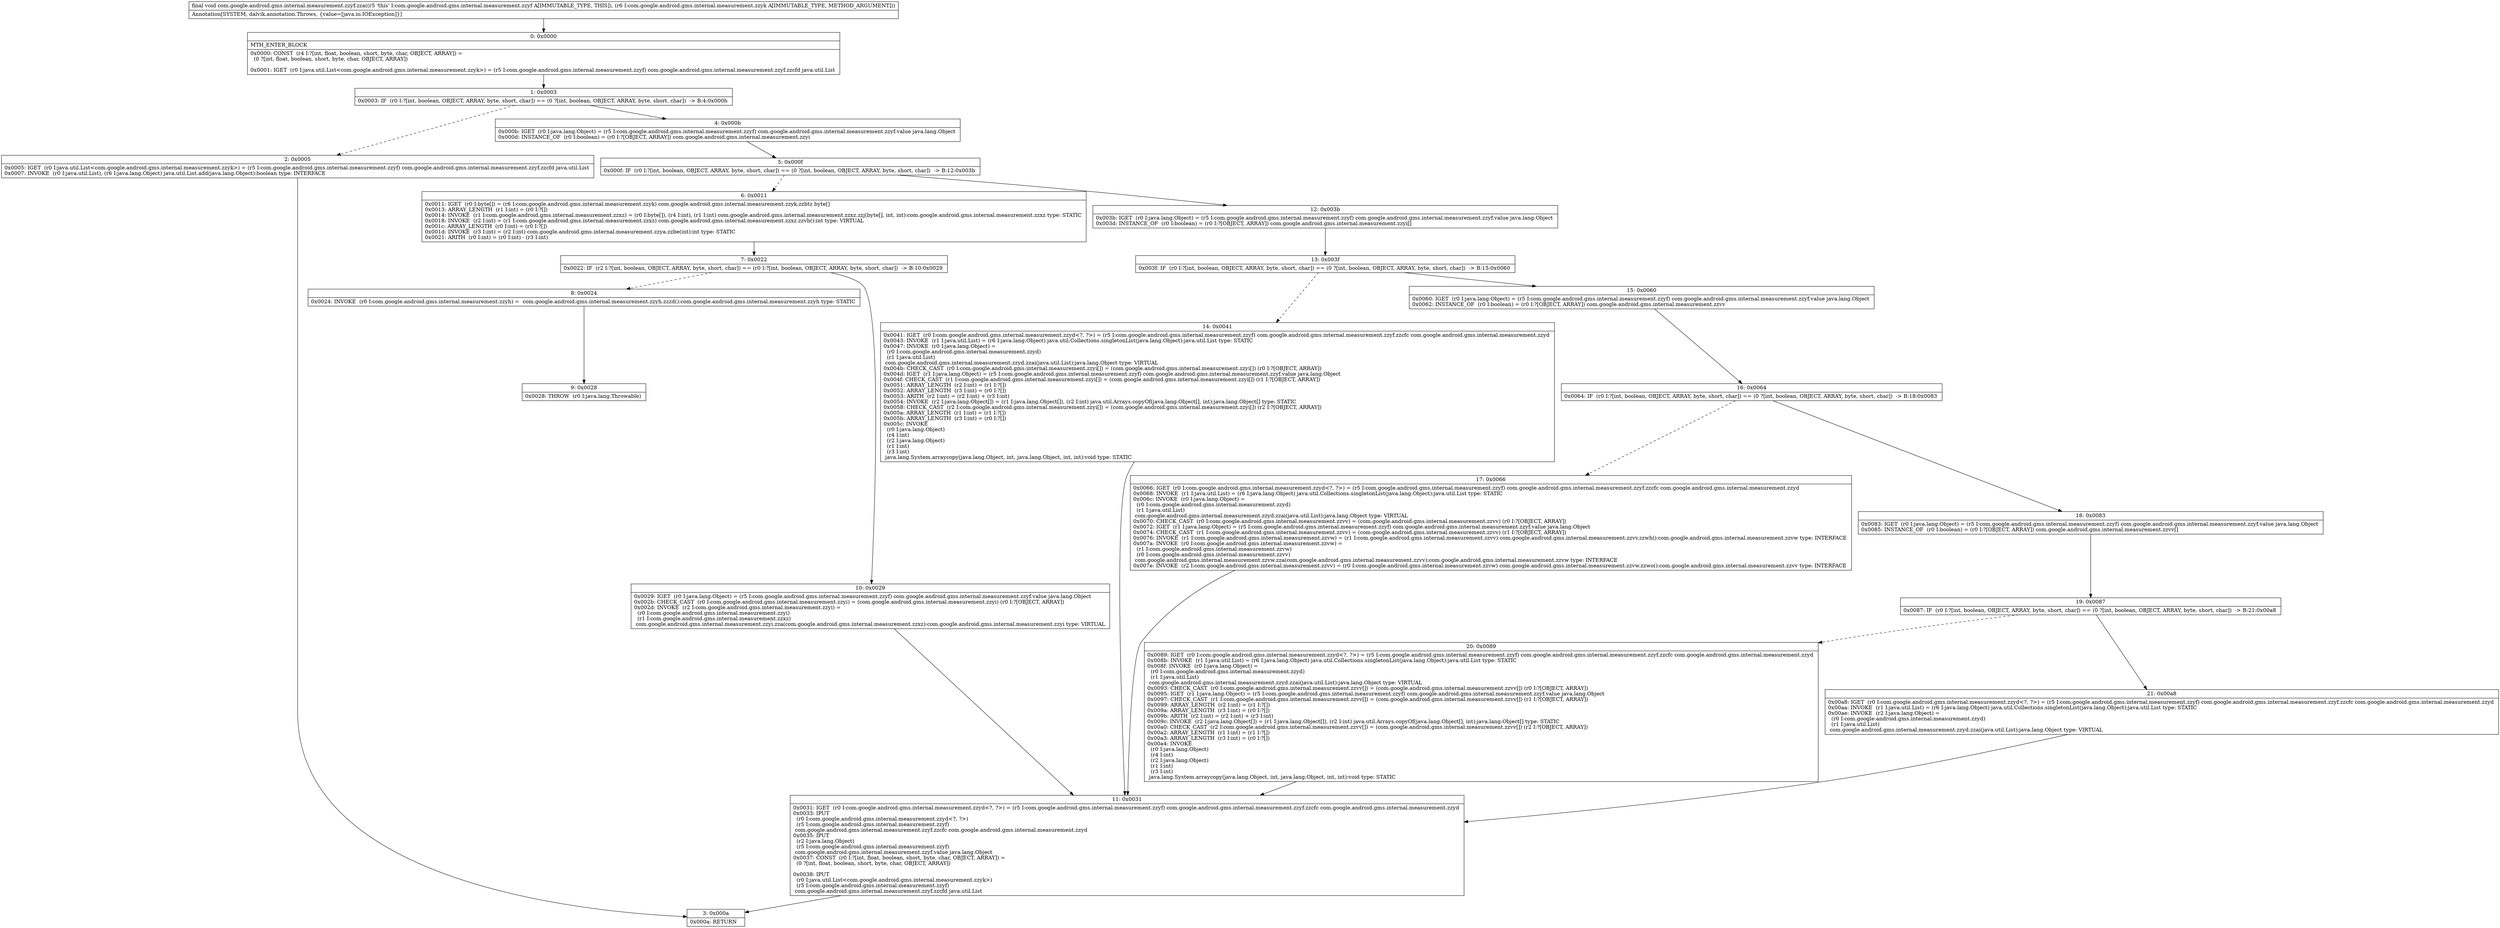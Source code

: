digraph "CFG forcom.google.android.gms.internal.measurement.zzyf.zza(Lcom\/google\/android\/gms\/internal\/measurement\/zzyk;)V" {
Node_0 [shape=record,label="{0\:\ 0x0000|MTH_ENTER_BLOCK\l|0x0000: CONST  (r4 I:?[int, float, boolean, short, byte, char, OBJECT, ARRAY]) = \l  (0 ?[int, float, boolean, short, byte, char, OBJECT, ARRAY])\l \l0x0001: IGET  (r0 I:java.util.List\<com.google.android.gms.internal.measurement.zzyk\>) = (r5 I:com.google.android.gms.internal.measurement.zzyf) com.google.android.gms.internal.measurement.zzyf.zzcfd java.util.List \l}"];
Node_1 [shape=record,label="{1\:\ 0x0003|0x0003: IF  (r0 I:?[int, boolean, OBJECT, ARRAY, byte, short, char]) == (0 ?[int, boolean, OBJECT, ARRAY, byte, short, char])  \-\> B:4:0x000b \l}"];
Node_2 [shape=record,label="{2\:\ 0x0005|0x0005: IGET  (r0 I:java.util.List\<com.google.android.gms.internal.measurement.zzyk\>) = (r5 I:com.google.android.gms.internal.measurement.zzyf) com.google.android.gms.internal.measurement.zzyf.zzcfd java.util.List \l0x0007: INVOKE  (r0 I:java.util.List), (r6 I:java.lang.Object) java.util.List.add(java.lang.Object):boolean type: INTERFACE \l}"];
Node_3 [shape=record,label="{3\:\ 0x000a|0x000a: RETURN   \l}"];
Node_4 [shape=record,label="{4\:\ 0x000b|0x000b: IGET  (r0 I:java.lang.Object) = (r5 I:com.google.android.gms.internal.measurement.zzyf) com.google.android.gms.internal.measurement.zzyf.value java.lang.Object \l0x000d: INSTANCE_OF  (r0 I:boolean) = (r0 I:?[OBJECT, ARRAY]) com.google.android.gms.internal.measurement.zzyi \l}"];
Node_5 [shape=record,label="{5\:\ 0x000f|0x000f: IF  (r0 I:?[int, boolean, OBJECT, ARRAY, byte, short, char]) == (0 ?[int, boolean, OBJECT, ARRAY, byte, short, char])  \-\> B:12:0x003b \l}"];
Node_6 [shape=record,label="{6\:\ 0x0011|0x0011: IGET  (r0 I:byte[]) = (r6 I:com.google.android.gms.internal.measurement.zzyk) com.google.android.gms.internal.measurement.zzyk.zzbtz byte[] \l0x0013: ARRAY_LENGTH  (r1 I:int) = (r0 I:?[]) \l0x0014: INVOKE  (r1 I:com.google.android.gms.internal.measurement.zzxz) = (r0 I:byte[]), (r4 I:int), (r1 I:int) com.google.android.gms.internal.measurement.zzxz.zzj(byte[], int, int):com.google.android.gms.internal.measurement.zzxz type: STATIC \l0x0018: INVOKE  (r2 I:int) = (r1 I:com.google.android.gms.internal.measurement.zzxz) com.google.android.gms.internal.measurement.zzxz.zzvb():int type: VIRTUAL \l0x001c: ARRAY_LENGTH  (r0 I:int) = (r0 I:?[]) \l0x001d: INVOKE  (r3 I:int) = (r2 I:int) com.google.android.gms.internal.measurement.zzya.zzbe(int):int type: STATIC \l0x0021: ARITH  (r0 I:int) = (r0 I:int) \- (r3 I:int) \l}"];
Node_7 [shape=record,label="{7\:\ 0x0022|0x0022: IF  (r2 I:?[int, boolean, OBJECT, ARRAY, byte, short, char]) == (r0 I:?[int, boolean, OBJECT, ARRAY, byte, short, char])  \-\> B:10:0x0029 \l}"];
Node_8 [shape=record,label="{8\:\ 0x0024|0x0024: INVOKE  (r0 I:com.google.android.gms.internal.measurement.zzyh) =  com.google.android.gms.internal.measurement.zzyh.zzzd():com.google.android.gms.internal.measurement.zzyh type: STATIC \l}"];
Node_9 [shape=record,label="{9\:\ 0x0028|0x0028: THROW  (r0 I:java.lang.Throwable) \l}"];
Node_10 [shape=record,label="{10\:\ 0x0029|0x0029: IGET  (r0 I:java.lang.Object) = (r5 I:com.google.android.gms.internal.measurement.zzyf) com.google.android.gms.internal.measurement.zzyf.value java.lang.Object \l0x002b: CHECK_CAST  (r0 I:com.google.android.gms.internal.measurement.zzyi) = (com.google.android.gms.internal.measurement.zzyi) (r0 I:?[OBJECT, ARRAY]) \l0x002d: INVOKE  (r2 I:com.google.android.gms.internal.measurement.zzyi) = \l  (r0 I:com.google.android.gms.internal.measurement.zzyi)\l  (r1 I:com.google.android.gms.internal.measurement.zzxz)\l com.google.android.gms.internal.measurement.zzyi.zza(com.google.android.gms.internal.measurement.zzxz):com.google.android.gms.internal.measurement.zzyi type: VIRTUAL \l}"];
Node_11 [shape=record,label="{11\:\ 0x0031|0x0031: IGET  (r0 I:com.google.android.gms.internal.measurement.zzyd\<?, ?\>) = (r5 I:com.google.android.gms.internal.measurement.zzyf) com.google.android.gms.internal.measurement.zzyf.zzcfc com.google.android.gms.internal.measurement.zzyd \l0x0033: IPUT  \l  (r0 I:com.google.android.gms.internal.measurement.zzyd\<?, ?\>)\l  (r5 I:com.google.android.gms.internal.measurement.zzyf)\l com.google.android.gms.internal.measurement.zzyf.zzcfc com.google.android.gms.internal.measurement.zzyd \l0x0035: IPUT  \l  (r2 I:java.lang.Object)\l  (r5 I:com.google.android.gms.internal.measurement.zzyf)\l com.google.android.gms.internal.measurement.zzyf.value java.lang.Object \l0x0037: CONST  (r0 I:?[int, float, boolean, short, byte, char, OBJECT, ARRAY]) = \l  (0 ?[int, float, boolean, short, byte, char, OBJECT, ARRAY])\l \l0x0038: IPUT  \l  (r0 I:java.util.List\<com.google.android.gms.internal.measurement.zzyk\>)\l  (r5 I:com.google.android.gms.internal.measurement.zzyf)\l com.google.android.gms.internal.measurement.zzyf.zzcfd java.util.List \l}"];
Node_12 [shape=record,label="{12\:\ 0x003b|0x003b: IGET  (r0 I:java.lang.Object) = (r5 I:com.google.android.gms.internal.measurement.zzyf) com.google.android.gms.internal.measurement.zzyf.value java.lang.Object \l0x003d: INSTANCE_OF  (r0 I:boolean) = (r0 I:?[OBJECT, ARRAY]) com.google.android.gms.internal.measurement.zzyi[] \l}"];
Node_13 [shape=record,label="{13\:\ 0x003f|0x003f: IF  (r0 I:?[int, boolean, OBJECT, ARRAY, byte, short, char]) == (0 ?[int, boolean, OBJECT, ARRAY, byte, short, char])  \-\> B:15:0x0060 \l}"];
Node_14 [shape=record,label="{14\:\ 0x0041|0x0041: IGET  (r0 I:com.google.android.gms.internal.measurement.zzyd\<?, ?\>) = (r5 I:com.google.android.gms.internal.measurement.zzyf) com.google.android.gms.internal.measurement.zzyf.zzcfc com.google.android.gms.internal.measurement.zzyd \l0x0043: INVOKE  (r1 I:java.util.List) = (r6 I:java.lang.Object) java.util.Collections.singletonList(java.lang.Object):java.util.List type: STATIC \l0x0047: INVOKE  (r0 I:java.lang.Object) = \l  (r0 I:com.google.android.gms.internal.measurement.zzyd)\l  (r1 I:java.util.List)\l com.google.android.gms.internal.measurement.zzyd.zzai(java.util.List):java.lang.Object type: VIRTUAL \l0x004b: CHECK_CAST  (r0 I:com.google.android.gms.internal.measurement.zzyi[]) = (com.google.android.gms.internal.measurement.zzyi[]) (r0 I:?[OBJECT, ARRAY]) \l0x004d: IGET  (r1 I:java.lang.Object) = (r5 I:com.google.android.gms.internal.measurement.zzyf) com.google.android.gms.internal.measurement.zzyf.value java.lang.Object \l0x004f: CHECK_CAST  (r1 I:com.google.android.gms.internal.measurement.zzyi[]) = (com.google.android.gms.internal.measurement.zzyi[]) (r1 I:?[OBJECT, ARRAY]) \l0x0051: ARRAY_LENGTH  (r2 I:int) = (r1 I:?[]) \l0x0052: ARRAY_LENGTH  (r3 I:int) = (r0 I:?[]) \l0x0053: ARITH  (r2 I:int) = (r2 I:int) + (r3 I:int) \l0x0054: INVOKE  (r2 I:java.lang.Object[]) = (r1 I:java.lang.Object[]), (r2 I:int) java.util.Arrays.copyOf(java.lang.Object[], int):java.lang.Object[] type: STATIC \l0x0058: CHECK_CAST  (r2 I:com.google.android.gms.internal.measurement.zzyi[]) = (com.google.android.gms.internal.measurement.zzyi[]) (r2 I:?[OBJECT, ARRAY]) \l0x005a: ARRAY_LENGTH  (r1 I:int) = (r1 I:?[]) \l0x005b: ARRAY_LENGTH  (r3 I:int) = (r0 I:?[]) \l0x005c: INVOKE  \l  (r0 I:java.lang.Object)\l  (r4 I:int)\l  (r2 I:java.lang.Object)\l  (r1 I:int)\l  (r3 I:int)\l java.lang.System.arraycopy(java.lang.Object, int, java.lang.Object, int, int):void type: STATIC \l}"];
Node_15 [shape=record,label="{15\:\ 0x0060|0x0060: IGET  (r0 I:java.lang.Object) = (r5 I:com.google.android.gms.internal.measurement.zzyf) com.google.android.gms.internal.measurement.zzyf.value java.lang.Object \l0x0062: INSTANCE_OF  (r0 I:boolean) = (r0 I:?[OBJECT, ARRAY]) com.google.android.gms.internal.measurement.zzvv \l}"];
Node_16 [shape=record,label="{16\:\ 0x0064|0x0064: IF  (r0 I:?[int, boolean, OBJECT, ARRAY, byte, short, char]) == (0 ?[int, boolean, OBJECT, ARRAY, byte, short, char])  \-\> B:18:0x0083 \l}"];
Node_17 [shape=record,label="{17\:\ 0x0066|0x0066: IGET  (r0 I:com.google.android.gms.internal.measurement.zzyd\<?, ?\>) = (r5 I:com.google.android.gms.internal.measurement.zzyf) com.google.android.gms.internal.measurement.zzyf.zzcfc com.google.android.gms.internal.measurement.zzyd \l0x0068: INVOKE  (r1 I:java.util.List) = (r6 I:java.lang.Object) java.util.Collections.singletonList(java.lang.Object):java.util.List type: STATIC \l0x006c: INVOKE  (r0 I:java.lang.Object) = \l  (r0 I:com.google.android.gms.internal.measurement.zzyd)\l  (r1 I:java.util.List)\l com.google.android.gms.internal.measurement.zzyd.zzai(java.util.List):java.lang.Object type: VIRTUAL \l0x0070: CHECK_CAST  (r0 I:com.google.android.gms.internal.measurement.zzvv) = (com.google.android.gms.internal.measurement.zzvv) (r0 I:?[OBJECT, ARRAY]) \l0x0072: IGET  (r1 I:java.lang.Object) = (r5 I:com.google.android.gms.internal.measurement.zzyf) com.google.android.gms.internal.measurement.zzyf.value java.lang.Object \l0x0074: CHECK_CAST  (r1 I:com.google.android.gms.internal.measurement.zzvv) = (com.google.android.gms.internal.measurement.zzvv) (r1 I:?[OBJECT, ARRAY]) \l0x0076: INVOKE  (r1 I:com.google.android.gms.internal.measurement.zzvw) = (r1 I:com.google.android.gms.internal.measurement.zzvv) com.google.android.gms.internal.measurement.zzvv.zzwh():com.google.android.gms.internal.measurement.zzvw type: INTERFACE \l0x007a: INVOKE  (r0 I:com.google.android.gms.internal.measurement.zzvw) = \l  (r1 I:com.google.android.gms.internal.measurement.zzvw)\l  (r0 I:com.google.android.gms.internal.measurement.zzvv)\l com.google.android.gms.internal.measurement.zzvw.zza(com.google.android.gms.internal.measurement.zzvv):com.google.android.gms.internal.measurement.zzvw type: INTERFACE \l0x007e: INVOKE  (r2 I:com.google.android.gms.internal.measurement.zzvv) = (r0 I:com.google.android.gms.internal.measurement.zzvw) com.google.android.gms.internal.measurement.zzvw.zzwo():com.google.android.gms.internal.measurement.zzvv type: INTERFACE \l}"];
Node_18 [shape=record,label="{18\:\ 0x0083|0x0083: IGET  (r0 I:java.lang.Object) = (r5 I:com.google.android.gms.internal.measurement.zzyf) com.google.android.gms.internal.measurement.zzyf.value java.lang.Object \l0x0085: INSTANCE_OF  (r0 I:boolean) = (r0 I:?[OBJECT, ARRAY]) com.google.android.gms.internal.measurement.zzvv[] \l}"];
Node_19 [shape=record,label="{19\:\ 0x0087|0x0087: IF  (r0 I:?[int, boolean, OBJECT, ARRAY, byte, short, char]) == (0 ?[int, boolean, OBJECT, ARRAY, byte, short, char])  \-\> B:21:0x00a8 \l}"];
Node_20 [shape=record,label="{20\:\ 0x0089|0x0089: IGET  (r0 I:com.google.android.gms.internal.measurement.zzyd\<?, ?\>) = (r5 I:com.google.android.gms.internal.measurement.zzyf) com.google.android.gms.internal.measurement.zzyf.zzcfc com.google.android.gms.internal.measurement.zzyd \l0x008b: INVOKE  (r1 I:java.util.List) = (r6 I:java.lang.Object) java.util.Collections.singletonList(java.lang.Object):java.util.List type: STATIC \l0x008f: INVOKE  (r0 I:java.lang.Object) = \l  (r0 I:com.google.android.gms.internal.measurement.zzyd)\l  (r1 I:java.util.List)\l com.google.android.gms.internal.measurement.zzyd.zzai(java.util.List):java.lang.Object type: VIRTUAL \l0x0093: CHECK_CAST  (r0 I:com.google.android.gms.internal.measurement.zzvv[]) = (com.google.android.gms.internal.measurement.zzvv[]) (r0 I:?[OBJECT, ARRAY]) \l0x0095: IGET  (r1 I:java.lang.Object) = (r5 I:com.google.android.gms.internal.measurement.zzyf) com.google.android.gms.internal.measurement.zzyf.value java.lang.Object \l0x0097: CHECK_CAST  (r1 I:com.google.android.gms.internal.measurement.zzvv[]) = (com.google.android.gms.internal.measurement.zzvv[]) (r1 I:?[OBJECT, ARRAY]) \l0x0099: ARRAY_LENGTH  (r2 I:int) = (r1 I:?[]) \l0x009a: ARRAY_LENGTH  (r3 I:int) = (r0 I:?[]) \l0x009b: ARITH  (r2 I:int) = (r2 I:int) + (r3 I:int) \l0x009c: INVOKE  (r2 I:java.lang.Object[]) = (r1 I:java.lang.Object[]), (r2 I:int) java.util.Arrays.copyOf(java.lang.Object[], int):java.lang.Object[] type: STATIC \l0x00a0: CHECK_CAST  (r2 I:com.google.android.gms.internal.measurement.zzvv[]) = (com.google.android.gms.internal.measurement.zzvv[]) (r2 I:?[OBJECT, ARRAY]) \l0x00a2: ARRAY_LENGTH  (r1 I:int) = (r1 I:?[]) \l0x00a3: ARRAY_LENGTH  (r3 I:int) = (r0 I:?[]) \l0x00a4: INVOKE  \l  (r0 I:java.lang.Object)\l  (r4 I:int)\l  (r2 I:java.lang.Object)\l  (r1 I:int)\l  (r3 I:int)\l java.lang.System.arraycopy(java.lang.Object, int, java.lang.Object, int, int):void type: STATIC \l}"];
Node_21 [shape=record,label="{21\:\ 0x00a8|0x00a8: IGET  (r0 I:com.google.android.gms.internal.measurement.zzyd\<?, ?\>) = (r5 I:com.google.android.gms.internal.measurement.zzyf) com.google.android.gms.internal.measurement.zzyf.zzcfc com.google.android.gms.internal.measurement.zzyd \l0x00aa: INVOKE  (r1 I:java.util.List) = (r6 I:java.lang.Object) java.util.Collections.singletonList(java.lang.Object):java.util.List type: STATIC \l0x00ae: INVOKE  (r2 I:java.lang.Object) = \l  (r0 I:com.google.android.gms.internal.measurement.zzyd)\l  (r1 I:java.util.List)\l com.google.android.gms.internal.measurement.zzyd.zzai(java.util.List):java.lang.Object type: VIRTUAL \l}"];
MethodNode[shape=record,label="{final void com.google.android.gms.internal.measurement.zzyf.zza((r5 'this' I:com.google.android.gms.internal.measurement.zzyf A[IMMUTABLE_TYPE, THIS]), (r6 I:com.google.android.gms.internal.measurement.zzyk A[IMMUTABLE_TYPE, METHOD_ARGUMENT]))  | Annotation[SYSTEM, dalvik.annotation.Throws, \{value=[java.io.IOException]\}]\l}"];
MethodNode -> Node_0;
Node_0 -> Node_1;
Node_1 -> Node_2[style=dashed];
Node_1 -> Node_4;
Node_2 -> Node_3;
Node_4 -> Node_5;
Node_5 -> Node_6[style=dashed];
Node_5 -> Node_12;
Node_6 -> Node_7;
Node_7 -> Node_8[style=dashed];
Node_7 -> Node_10;
Node_8 -> Node_9;
Node_10 -> Node_11;
Node_11 -> Node_3;
Node_12 -> Node_13;
Node_13 -> Node_14[style=dashed];
Node_13 -> Node_15;
Node_14 -> Node_11;
Node_15 -> Node_16;
Node_16 -> Node_17[style=dashed];
Node_16 -> Node_18;
Node_17 -> Node_11;
Node_18 -> Node_19;
Node_19 -> Node_20[style=dashed];
Node_19 -> Node_21;
Node_20 -> Node_11;
Node_21 -> Node_11;
}

